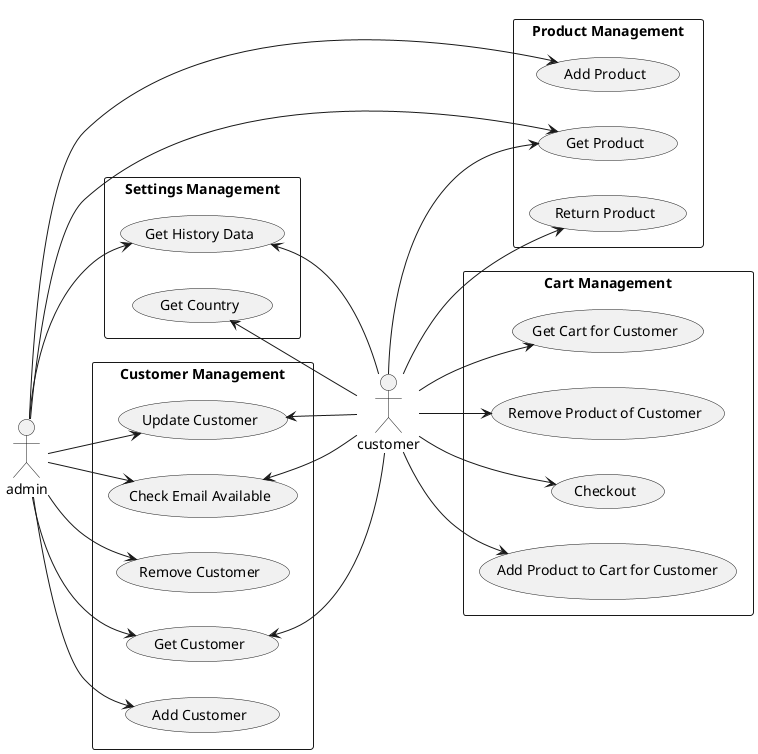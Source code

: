 @startuml

' title <b>eCommerce Use case Diagram</b>

left to right direction
skinparam packageStyle rect

actor customer
actor admin

rectangle "Product Management" {
  admin --> (Add Product)
  customer --> (Get Product)
  customer --> (Return Product)
  (Get Product) <-- admin
}

rectangle "Customer Management" {
  admin --> (Add Customer)
  admin --> (Check Email Available)
  admin --> (Get Customer)
  admin --> (Remove Customer)
  admin --> (Update Customer)

  (Check Email Available) <-- customer
  (Get Customer) <-- customer
  (Update Customer) <-- customer
}

rectangle "Cart Management" {
  customer --> (Add Product to Cart for Customer)
  customer --> (Get Cart for Customer)
  customer --> (Remove Product of Customer)
  customer --> (Checkout)
}

rectangle "Settings Management" {
  admin --> (Get History Data)
  customer --> (Get Country)
  (Get History Data) <-- customer
}

@enduml